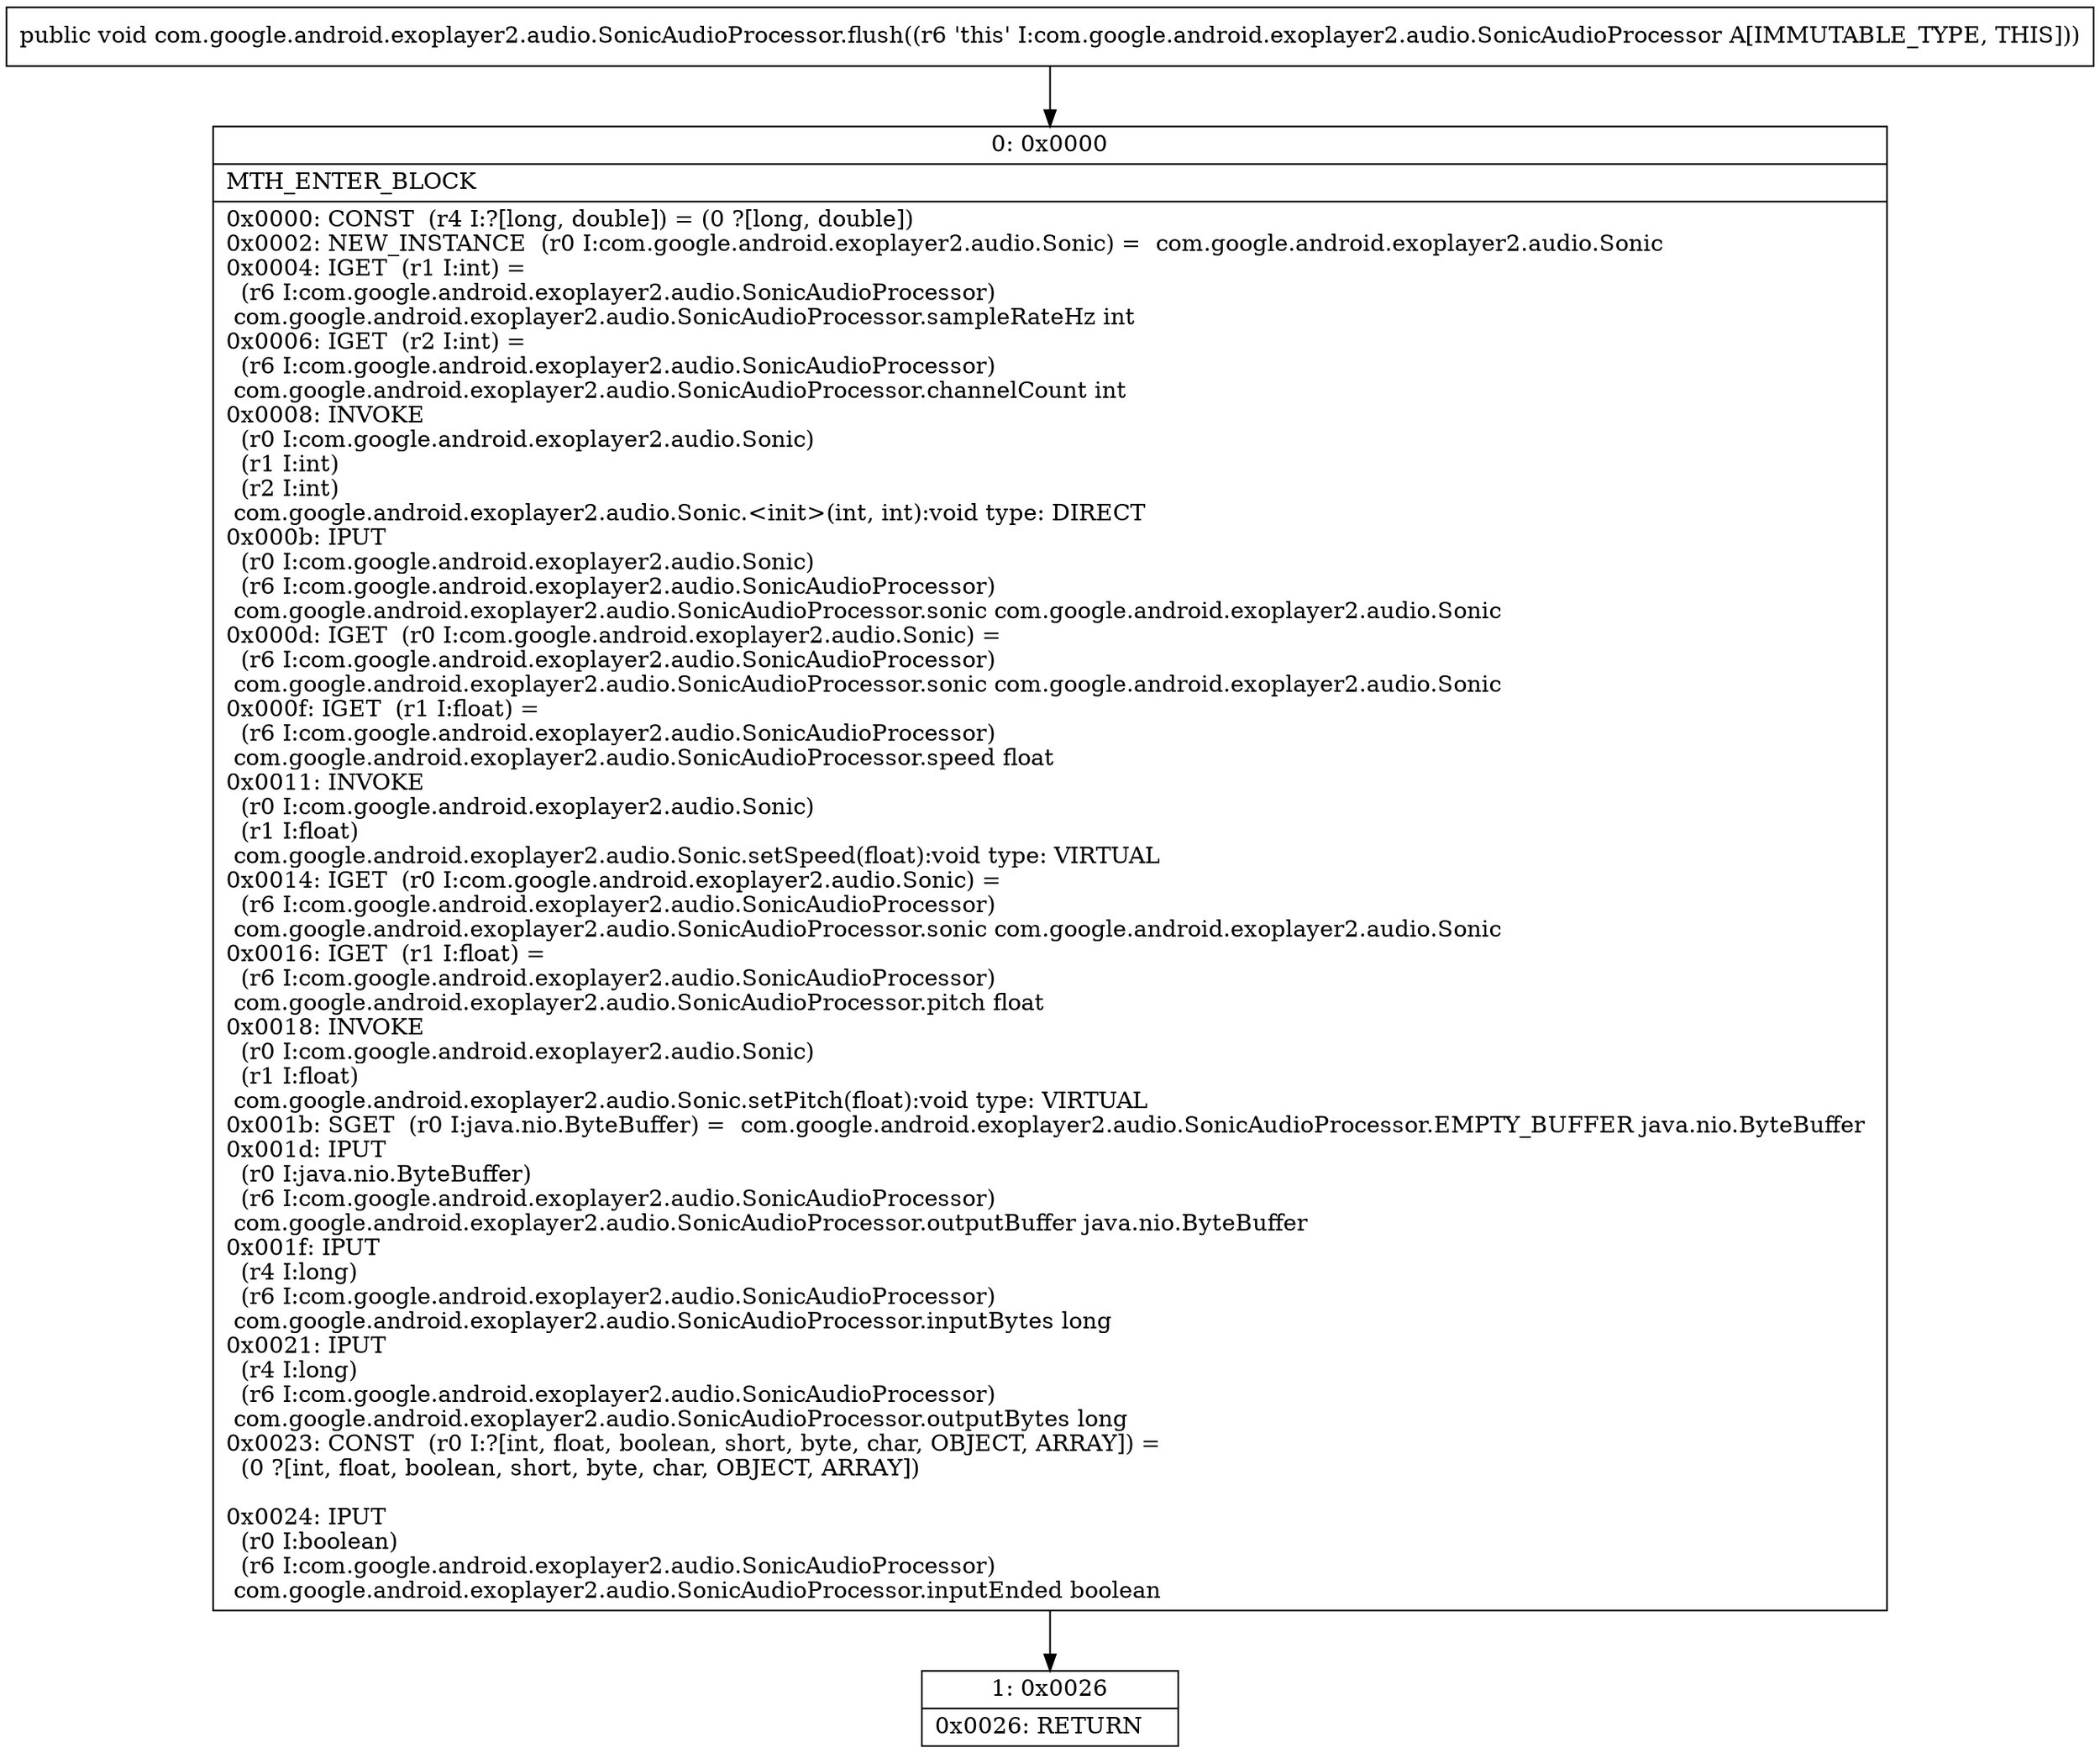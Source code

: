 digraph "CFG forcom.google.android.exoplayer2.audio.SonicAudioProcessor.flush()V" {
Node_0 [shape=record,label="{0\:\ 0x0000|MTH_ENTER_BLOCK\l|0x0000: CONST  (r4 I:?[long, double]) = (0 ?[long, double]) \l0x0002: NEW_INSTANCE  (r0 I:com.google.android.exoplayer2.audio.Sonic) =  com.google.android.exoplayer2.audio.Sonic \l0x0004: IGET  (r1 I:int) = \l  (r6 I:com.google.android.exoplayer2.audio.SonicAudioProcessor)\l com.google.android.exoplayer2.audio.SonicAudioProcessor.sampleRateHz int \l0x0006: IGET  (r2 I:int) = \l  (r6 I:com.google.android.exoplayer2.audio.SonicAudioProcessor)\l com.google.android.exoplayer2.audio.SonicAudioProcessor.channelCount int \l0x0008: INVOKE  \l  (r0 I:com.google.android.exoplayer2.audio.Sonic)\l  (r1 I:int)\l  (r2 I:int)\l com.google.android.exoplayer2.audio.Sonic.\<init\>(int, int):void type: DIRECT \l0x000b: IPUT  \l  (r0 I:com.google.android.exoplayer2.audio.Sonic)\l  (r6 I:com.google.android.exoplayer2.audio.SonicAudioProcessor)\l com.google.android.exoplayer2.audio.SonicAudioProcessor.sonic com.google.android.exoplayer2.audio.Sonic \l0x000d: IGET  (r0 I:com.google.android.exoplayer2.audio.Sonic) = \l  (r6 I:com.google.android.exoplayer2.audio.SonicAudioProcessor)\l com.google.android.exoplayer2.audio.SonicAudioProcessor.sonic com.google.android.exoplayer2.audio.Sonic \l0x000f: IGET  (r1 I:float) = \l  (r6 I:com.google.android.exoplayer2.audio.SonicAudioProcessor)\l com.google.android.exoplayer2.audio.SonicAudioProcessor.speed float \l0x0011: INVOKE  \l  (r0 I:com.google.android.exoplayer2.audio.Sonic)\l  (r1 I:float)\l com.google.android.exoplayer2.audio.Sonic.setSpeed(float):void type: VIRTUAL \l0x0014: IGET  (r0 I:com.google.android.exoplayer2.audio.Sonic) = \l  (r6 I:com.google.android.exoplayer2.audio.SonicAudioProcessor)\l com.google.android.exoplayer2.audio.SonicAudioProcessor.sonic com.google.android.exoplayer2.audio.Sonic \l0x0016: IGET  (r1 I:float) = \l  (r6 I:com.google.android.exoplayer2.audio.SonicAudioProcessor)\l com.google.android.exoplayer2.audio.SonicAudioProcessor.pitch float \l0x0018: INVOKE  \l  (r0 I:com.google.android.exoplayer2.audio.Sonic)\l  (r1 I:float)\l com.google.android.exoplayer2.audio.Sonic.setPitch(float):void type: VIRTUAL \l0x001b: SGET  (r0 I:java.nio.ByteBuffer) =  com.google.android.exoplayer2.audio.SonicAudioProcessor.EMPTY_BUFFER java.nio.ByteBuffer \l0x001d: IPUT  \l  (r0 I:java.nio.ByteBuffer)\l  (r6 I:com.google.android.exoplayer2.audio.SonicAudioProcessor)\l com.google.android.exoplayer2.audio.SonicAudioProcessor.outputBuffer java.nio.ByteBuffer \l0x001f: IPUT  \l  (r4 I:long)\l  (r6 I:com.google.android.exoplayer2.audio.SonicAudioProcessor)\l com.google.android.exoplayer2.audio.SonicAudioProcessor.inputBytes long \l0x0021: IPUT  \l  (r4 I:long)\l  (r6 I:com.google.android.exoplayer2.audio.SonicAudioProcessor)\l com.google.android.exoplayer2.audio.SonicAudioProcessor.outputBytes long \l0x0023: CONST  (r0 I:?[int, float, boolean, short, byte, char, OBJECT, ARRAY]) = \l  (0 ?[int, float, boolean, short, byte, char, OBJECT, ARRAY])\l \l0x0024: IPUT  \l  (r0 I:boolean)\l  (r6 I:com.google.android.exoplayer2.audio.SonicAudioProcessor)\l com.google.android.exoplayer2.audio.SonicAudioProcessor.inputEnded boolean \l}"];
Node_1 [shape=record,label="{1\:\ 0x0026|0x0026: RETURN   \l}"];
MethodNode[shape=record,label="{public void com.google.android.exoplayer2.audio.SonicAudioProcessor.flush((r6 'this' I:com.google.android.exoplayer2.audio.SonicAudioProcessor A[IMMUTABLE_TYPE, THIS])) }"];
MethodNode -> Node_0;
Node_0 -> Node_1;
}

